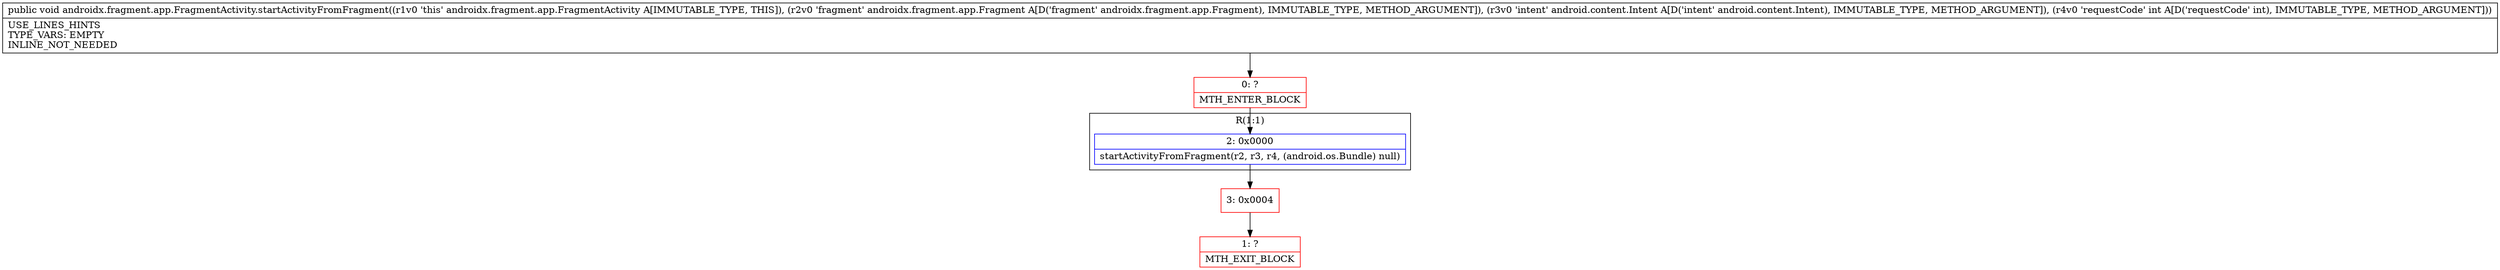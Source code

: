 digraph "CFG forandroidx.fragment.app.FragmentActivity.startActivityFromFragment(Landroidx\/fragment\/app\/Fragment;Landroid\/content\/Intent;I)V" {
subgraph cluster_Region_854010537 {
label = "R(1:1)";
node [shape=record,color=blue];
Node_2 [shape=record,label="{2\:\ 0x0000|startActivityFromFragment(r2, r3, r4, (android.os.Bundle) null)\l}"];
}
Node_0 [shape=record,color=red,label="{0\:\ ?|MTH_ENTER_BLOCK\l}"];
Node_3 [shape=record,color=red,label="{3\:\ 0x0004}"];
Node_1 [shape=record,color=red,label="{1\:\ ?|MTH_EXIT_BLOCK\l}"];
MethodNode[shape=record,label="{public void androidx.fragment.app.FragmentActivity.startActivityFromFragment((r1v0 'this' androidx.fragment.app.FragmentActivity A[IMMUTABLE_TYPE, THIS]), (r2v0 'fragment' androidx.fragment.app.Fragment A[D('fragment' androidx.fragment.app.Fragment), IMMUTABLE_TYPE, METHOD_ARGUMENT]), (r3v0 'intent' android.content.Intent A[D('intent' android.content.Intent), IMMUTABLE_TYPE, METHOD_ARGUMENT]), (r4v0 'requestCode' int A[D('requestCode' int), IMMUTABLE_TYPE, METHOD_ARGUMENT]))  | USE_LINES_HINTS\lTYPE_VARS: EMPTY\lINLINE_NOT_NEEDED\l}"];
MethodNode -> Node_0;Node_2 -> Node_3;
Node_0 -> Node_2;
Node_3 -> Node_1;
}

